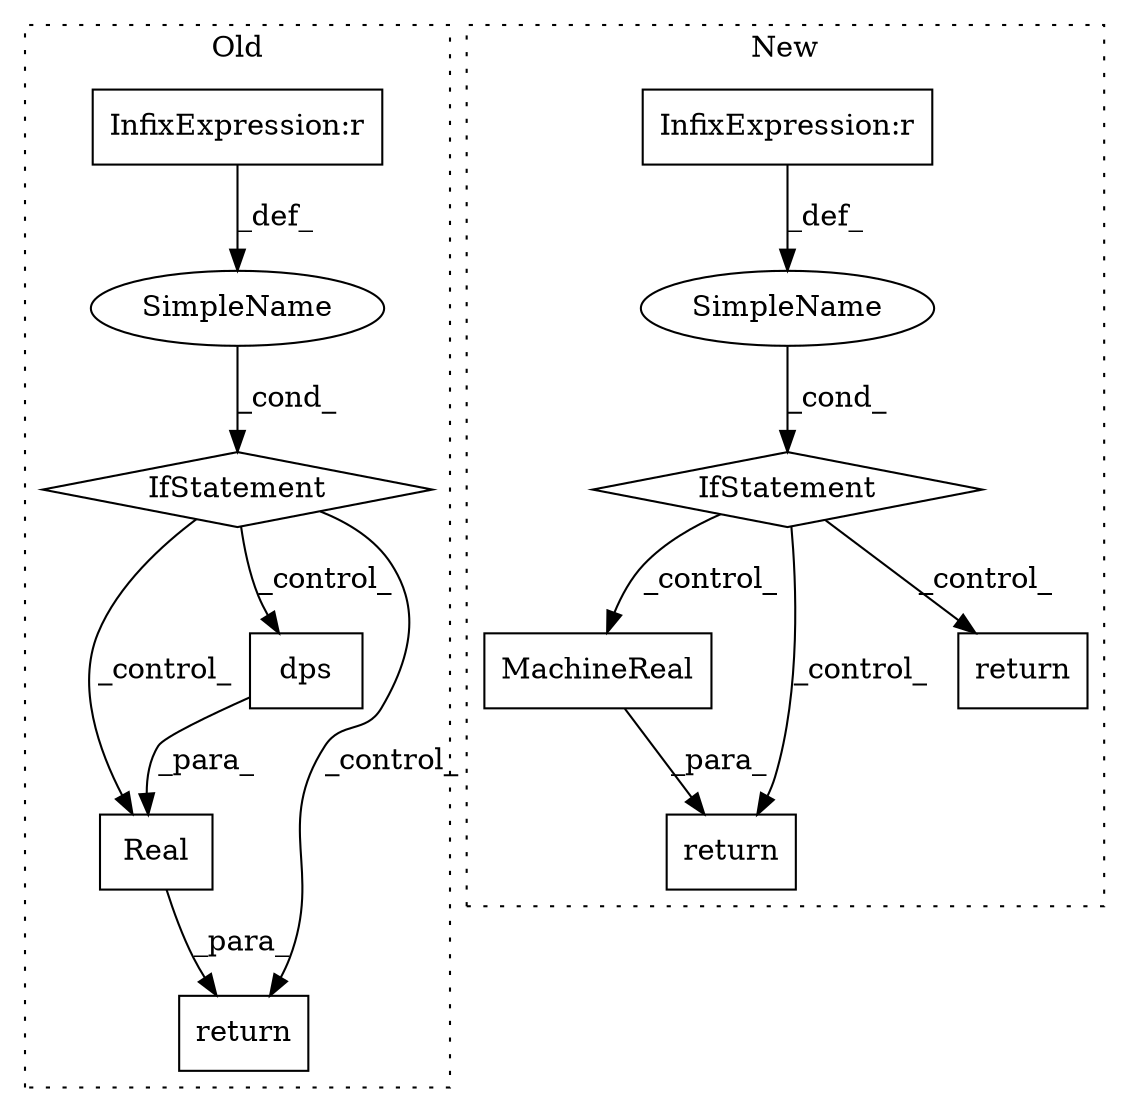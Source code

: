 digraph G {
subgraph cluster0 {
1 [label="Real" a="32" s="752,793" l="5,1" shape="box"];
3 [label="SimpleName" a="42" s="" l="" shape="ellipse"];
4 [label="dps" a="32" s="768,781" l="4,1" shape="box"];
8 [label="InfixExpression:r" a="27" s="727" l="4" shape="box"];
10 [label="IfStatement" a="25" s="714,735" l="4,2" shape="diamond"];
11 [label="return" a="41" s="745" l="7" shape="box"];
label = "Old";
style="dotted";
}
subgraph cluster1 {
2 [label="MachineReal" a="32" s="1030,1049" l="12,1" shape="box"];
5 [label="SimpleName" a="42" s="" l="" shape="ellipse"];
6 [label="return" a="41" s="1023" l="7" shape="box"];
7 [label="InfixExpression:r" a="27" s="1005" l="4" shape="box"];
9 [label="IfStatement" a="25" s="1000,1013" l="4,2" shape="diamond"];
12 [label="return" a="41" s="1100" l="7" shape="box"];
label = "New";
style="dotted";
}
1 -> 11 [label="_para_"];
2 -> 6 [label="_para_"];
3 -> 10 [label="_cond_"];
4 -> 1 [label="_para_"];
5 -> 9 [label="_cond_"];
7 -> 5 [label="_def_"];
8 -> 3 [label="_def_"];
9 -> 12 [label="_control_"];
9 -> 2 [label="_control_"];
9 -> 6 [label="_control_"];
10 -> 1 [label="_control_"];
10 -> 4 [label="_control_"];
10 -> 11 [label="_control_"];
}
